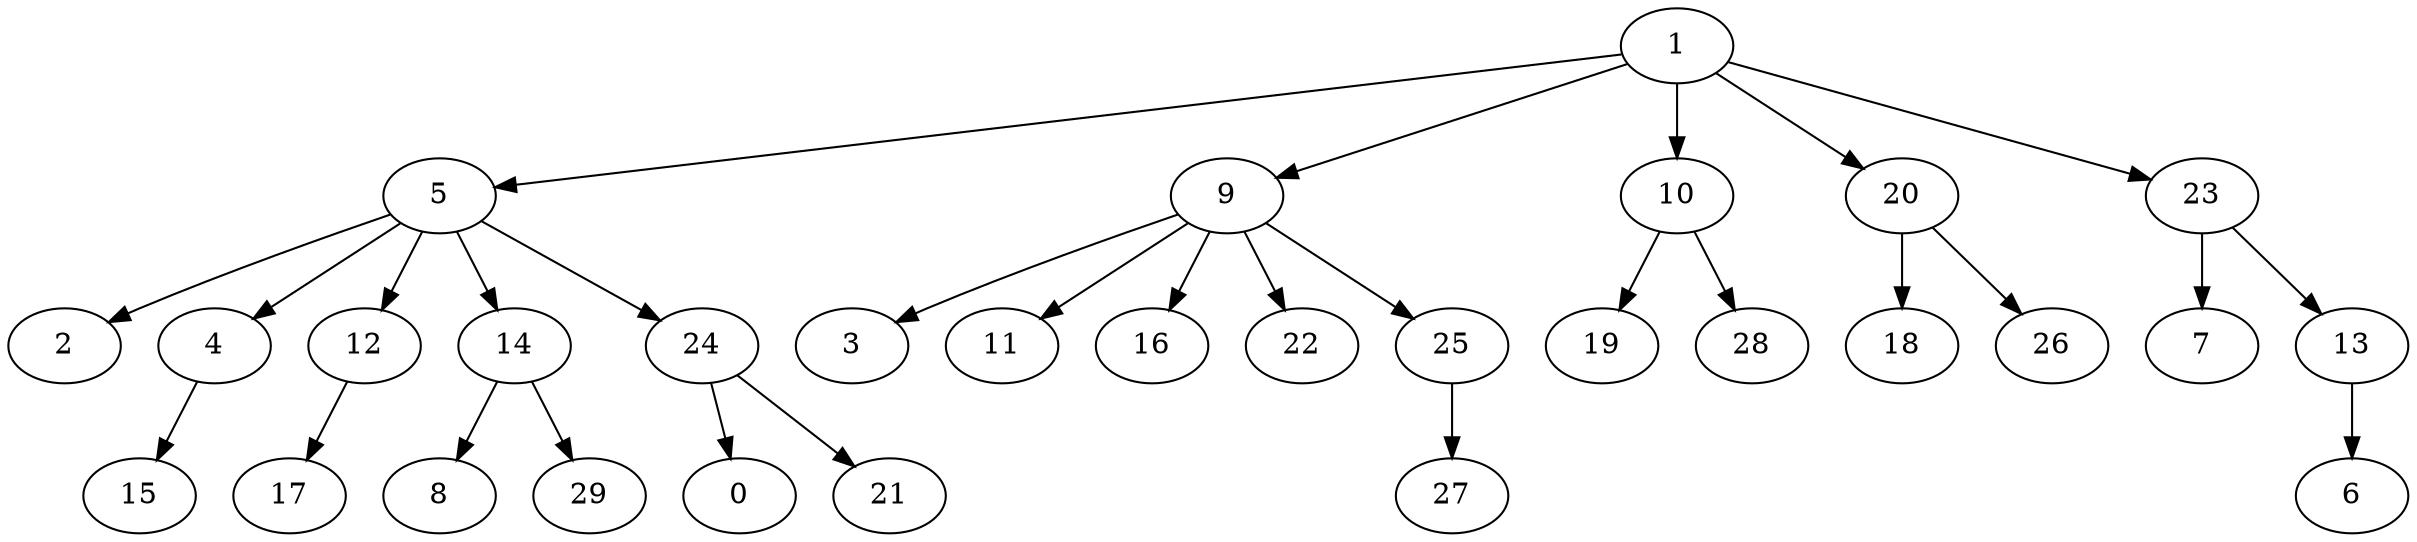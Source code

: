 digraph {
  1 -> 5;
  1 -> 9;
  1 -> 10;
  1 -> 20;
  1 -> 23;
  5 -> 2;
  5 -> 4;
  5 -> 12;
  5 -> 14;
  5 -> 24;
  9 -> 3;
  9 -> 11;
  9 -> 16;
  9 -> 22;
  9 -> 25;
  10 -> 19;
  10 -> 28;
  20 -> 18;
  20 -> 26;
  23 -> 7;
  23 -> 13;
  4 -> 15;
  12 -> 17;
  14 -> 8;
  14 -> 29;
  24 -> 0;
  24 -> 21;
  25 -> 27;
  13 -> 6;
}